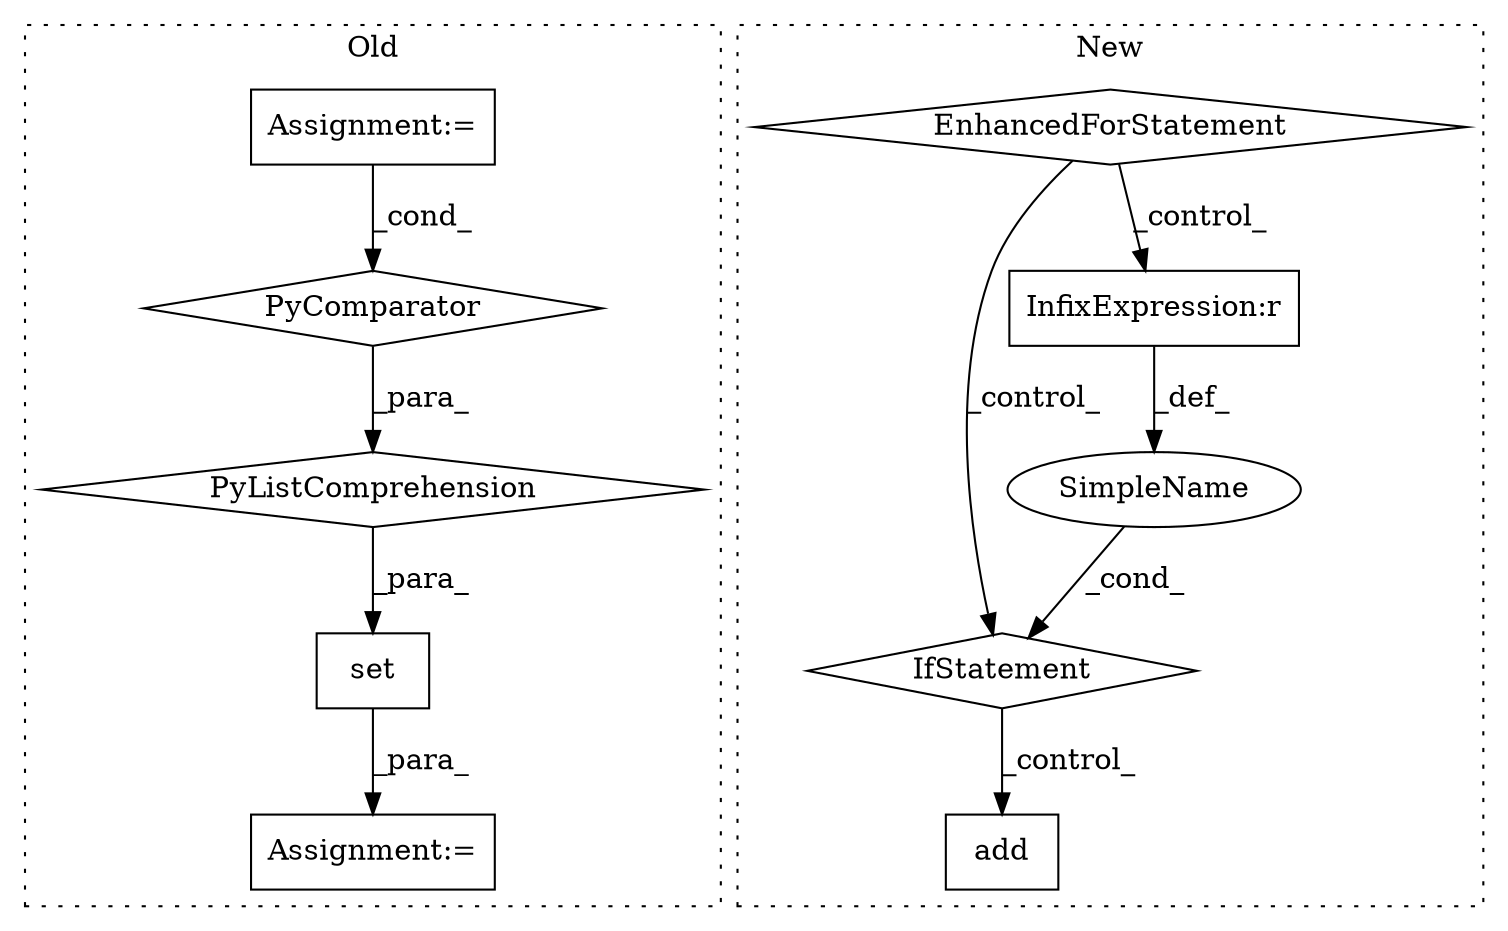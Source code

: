 digraph G {
subgraph cluster0 {
1 [label="set" a="32" s="17661,17797" l="4,1" shape="box"];
5 [label="PyComparator" a="113" s="17756" l="26" shape="diamond"];
7 [label="Assignment:=" a="7" s="17660" l="1" shape="box"];
8 [label="Assignment:=" a="7" s="17756" l="26" shape="box"];
10 [label="PyListComprehension" a="109" s="17680" l="110" shape="diamond"];
label = "Old";
style="dotted";
}
subgraph cluster1 {
2 [label="add" a="32" s="17644,17657" l="4,1" shape="box"];
3 [label="IfStatement" a="25" s="17597,17618" l="4,2" shape="diamond"];
4 [label="SimpleName" a="42" s="" l="" shape="ellipse"];
6 [label="EnhancedForStatement" a="70" s="17448,17534" l="53,2" shape="diamond"];
9 [label="InfixExpression:r" a="27" s="17610" l="4" shape="box"];
label = "New";
style="dotted";
}
1 -> 7 [label="_para_"];
3 -> 2 [label="_control_"];
4 -> 3 [label="_cond_"];
5 -> 10 [label="_para_"];
6 -> 3 [label="_control_"];
6 -> 9 [label="_control_"];
8 -> 5 [label="_cond_"];
9 -> 4 [label="_def_"];
10 -> 1 [label="_para_"];
}